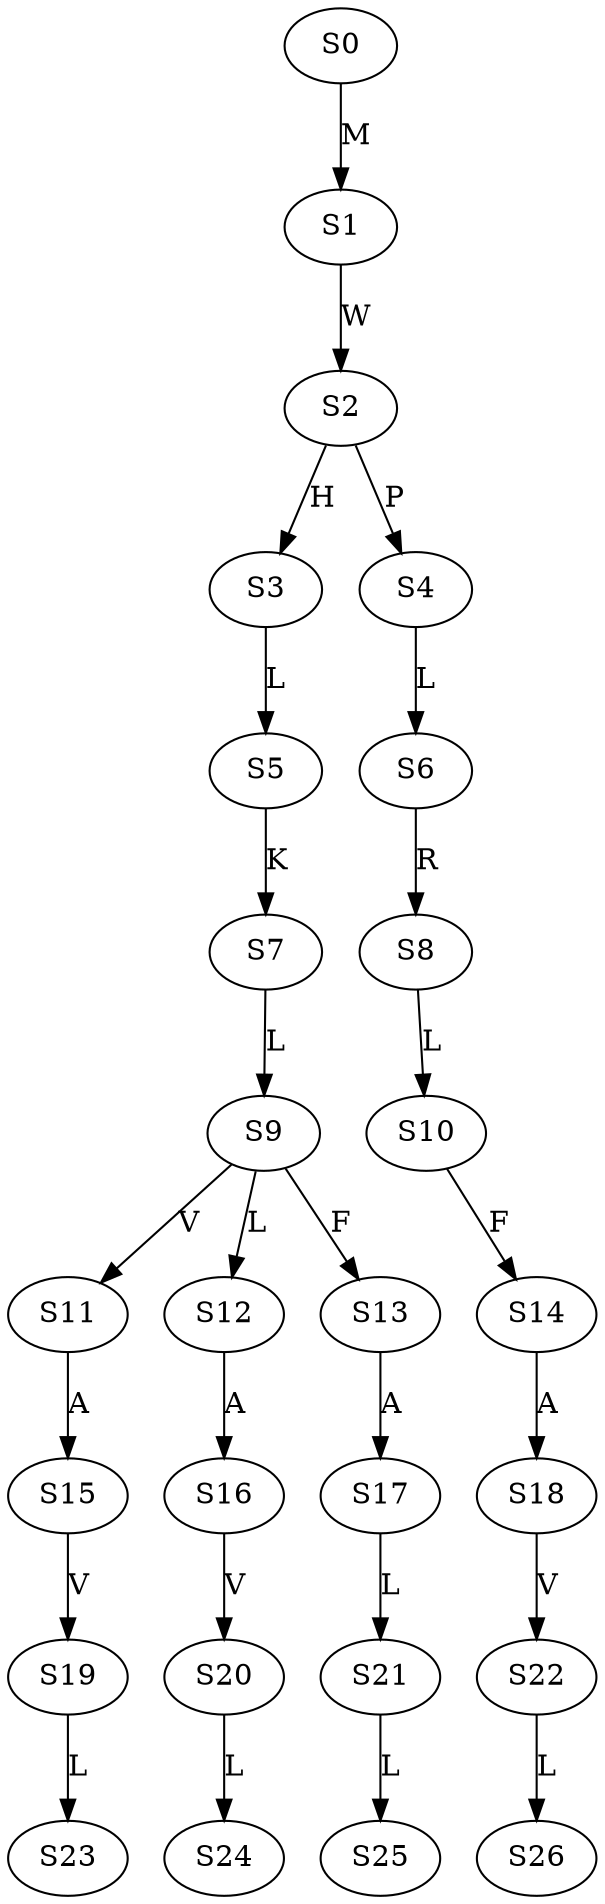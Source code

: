 strict digraph  {
	S0 -> S1 [ label = M ];
	S1 -> S2 [ label = W ];
	S2 -> S3 [ label = H ];
	S2 -> S4 [ label = P ];
	S3 -> S5 [ label = L ];
	S4 -> S6 [ label = L ];
	S5 -> S7 [ label = K ];
	S6 -> S8 [ label = R ];
	S7 -> S9 [ label = L ];
	S8 -> S10 [ label = L ];
	S9 -> S11 [ label = V ];
	S9 -> S12 [ label = L ];
	S9 -> S13 [ label = F ];
	S10 -> S14 [ label = F ];
	S11 -> S15 [ label = A ];
	S12 -> S16 [ label = A ];
	S13 -> S17 [ label = A ];
	S14 -> S18 [ label = A ];
	S15 -> S19 [ label = V ];
	S16 -> S20 [ label = V ];
	S17 -> S21 [ label = L ];
	S18 -> S22 [ label = V ];
	S19 -> S23 [ label = L ];
	S20 -> S24 [ label = L ];
	S21 -> S25 [ label = L ];
	S22 -> S26 [ label = L ];
}
